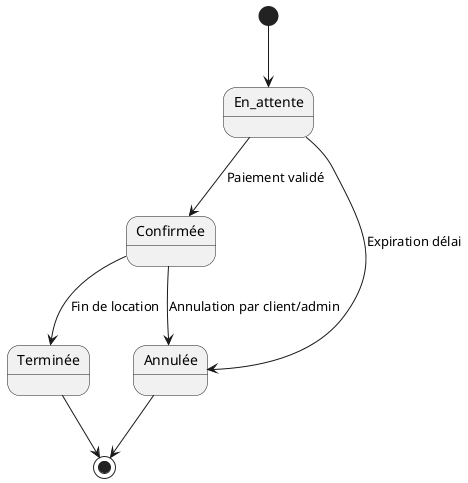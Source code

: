 @startuml
[*] --> En_attente
En_attente --> Confirmée : Paiement validé
Confirmée --> Annulée : Annulation par client/admin
Confirmée --> Terminée : Fin de location
En_attente --> Annulée : Expiration délai
Annulée --> [*]
Terminée --> [*]
@enduml
